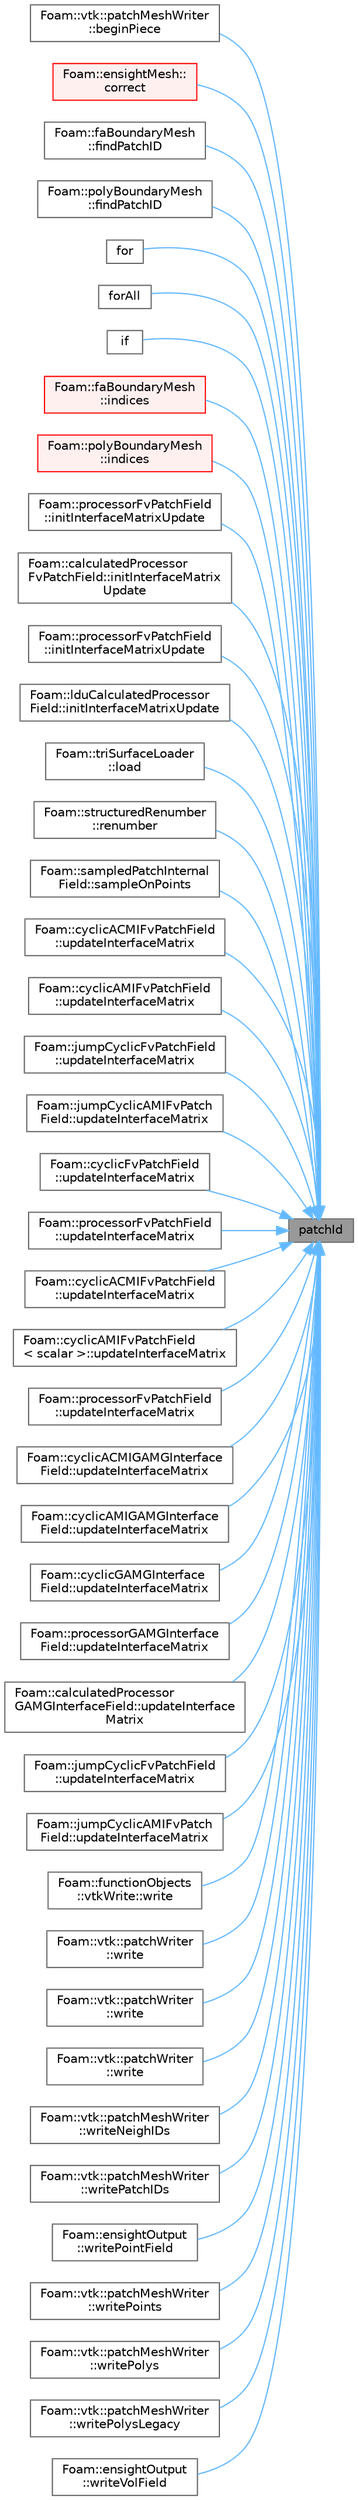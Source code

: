 digraph "patchId"
{
 // LATEX_PDF_SIZE
  bgcolor="transparent";
  edge [fontname=Helvetica,fontsize=10,labelfontname=Helvetica,labelfontsize=10];
  node [fontname=Helvetica,fontsize=10,shape=box,height=0.2,width=0.4];
  rankdir="RL";
  Node1 [id="Node000001",label="patchId",height=0.2,width=0.4,color="gray40", fillcolor="grey60", style="filled", fontcolor="black",tooltip=" "];
  Node1 -> Node2 [id="edge1_Node000001_Node000002",dir="back",color="steelblue1",style="solid",tooltip=" "];
  Node2 [id="Node000002",label="Foam::vtk::patchMeshWriter\l::beginPiece",height=0.2,width=0.4,color="grey40", fillcolor="white", style="filled",URL="$classFoam_1_1vtk_1_1patchMeshWriter.html#a62ac56c4329390559f7e44e66ec821d2",tooltip=" "];
  Node1 -> Node3 [id="edge2_Node000001_Node000003",dir="back",color="steelblue1",style="solid",tooltip=" "];
  Node3 [id="Node000003",label="Foam::ensightMesh::\lcorrect",height=0.2,width=0.4,color="red", fillcolor="#FFF0F0", style="filled",URL="$classFoam_1_1ensightMesh.html#a3ae44b28050c3aa494c1d8e18cf618c1",tooltip=" "];
  Node1 -> Node5 [id="edge3_Node000001_Node000005",dir="back",color="steelblue1",style="solid",tooltip=" "];
  Node5 [id="Node000005",label="Foam::faBoundaryMesh\l::findPatchID",height=0.2,width=0.4,color="grey40", fillcolor="white", style="filled",URL="$classFoam_1_1faBoundaryMesh.html#a4ac5211738c57909bacbb986b6e86985",tooltip=" "];
  Node1 -> Node6 [id="edge4_Node000001_Node000006",dir="back",color="steelblue1",style="solid",tooltip=" "];
  Node6 [id="Node000006",label="Foam::polyBoundaryMesh\l::findPatchID",height=0.2,width=0.4,color="grey40", fillcolor="white", style="filled",URL="$classFoam_1_1polyBoundaryMesh.html#a4ac5211738c57909bacbb986b6e86985",tooltip=" "];
  Node1 -> Node7 [id="edge5_Node000001_Node000007",dir="back",color="steelblue1",style="solid",tooltip=" "];
  Node7 [id="Node000007",label="for",height=0.2,width=0.4,color="grey40", fillcolor="white", style="filled",URL="$convertProcessorPatches_8H.html#a9831daa47ab906d57fbbf61437bb2655",tooltip=" "];
  Node1 -> Node8 [id="edge6_Node000001_Node000008",dir="back",color="steelblue1",style="solid",tooltip=" "];
  Node8 [id="Node000008",label="forAll",height=0.2,width=0.4,color="grey40", fillcolor="white", style="filled",URL="$interrogateWallPatches_8H.html#a06297ebc59c8cf33e217a4c04fc0c416",tooltip=" "];
  Node1 -> Node9 [id="edge7_Node000001_Node000009",dir="back",color="steelblue1",style="solid",tooltip=" "];
  Node9 [id="Node000009",label="if",height=0.2,width=0.4,color="grey40", fillcolor="white", style="filled",URL="$foamToVTK_2convertVolumeFields_8H.html#a02a1cf2d84cf4a50a3b13e9d554ecdea",tooltip=" "];
  Node1 -> Node10 [id="edge8_Node000001_Node000010",dir="back",color="steelblue1",style="solid",tooltip=" "];
  Node10 [id="Node000010",label="Foam::faBoundaryMesh\l::indices",height=0.2,width=0.4,color="red", fillcolor="#FFF0F0", style="filled",URL="$classFoam_1_1faBoundaryMesh.html#aeefe05a8ca2402a7c5d13b764c0cd00d",tooltip=" "];
  Node1 -> Node12 [id="edge9_Node000001_Node000012",dir="back",color="steelblue1",style="solid",tooltip=" "];
  Node12 [id="Node000012",label="Foam::polyBoundaryMesh\l::indices",height=0.2,width=0.4,color="red", fillcolor="#FFF0F0", style="filled",URL="$classFoam_1_1polyBoundaryMesh.html#aeefe05a8ca2402a7c5d13b764c0cd00d",tooltip=" "];
  Node1 -> Node14 [id="edge10_Node000001_Node000014",dir="back",color="steelblue1",style="solid",tooltip=" "];
  Node14 [id="Node000014",label="Foam::processorFvPatchField\l::initInterfaceMatrixUpdate",height=0.2,width=0.4,color="grey40", fillcolor="white", style="filled",URL="$classFoam_1_1processorFvPatchField.html#a4754d61e5d2f16639d626df39704a63b",tooltip=" "];
  Node1 -> Node15 [id="edge11_Node000001_Node000015",dir="back",color="steelblue1",style="solid",tooltip=" "];
  Node15 [id="Node000015",label="Foam::calculatedProcessor\lFvPatchField::initInterfaceMatrix\lUpdate",height=0.2,width=0.4,color="grey40", fillcolor="white", style="filled",URL="$classFoam_1_1calculatedProcessorFvPatchField.html#a202fc6302e594b02bed6e65f27b2d41f",tooltip=" "];
  Node1 -> Node16 [id="edge12_Node000001_Node000016",dir="back",color="steelblue1",style="solid",tooltip=" "];
  Node16 [id="Node000016",label="Foam::processorFvPatchField\l::initInterfaceMatrixUpdate",height=0.2,width=0.4,color="grey40", fillcolor="white", style="filled",URL="$classFoam_1_1processorFvPatchField.html#a202fc6302e594b02bed6e65f27b2d41f",tooltip=" "];
  Node1 -> Node17 [id="edge13_Node000001_Node000017",dir="back",color="steelblue1",style="solid",tooltip=" "];
  Node17 [id="Node000017",label="Foam::lduCalculatedProcessor\lField::initInterfaceMatrixUpdate",height=0.2,width=0.4,color="grey40", fillcolor="white", style="filled",URL="$classFoam_1_1lduCalculatedProcessorField.html#a202fc6302e594b02bed6e65f27b2d41f",tooltip=" "];
  Node1 -> Node18 [id="edge14_Node000001_Node000018",dir="back",color="steelblue1",style="solid",tooltip=" "];
  Node18 [id="Node000018",label="Foam::triSurfaceLoader\l::load",height=0.2,width=0.4,color="grey40", fillcolor="white", style="filled",URL="$classFoam_1_1triSurfaceLoader.html#a4cf9f575a77c838e78b879c005506bd3",tooltip=" "];
  Node1 -> Node19 [id="edge15_Node000001_Node000019",dir="back",color="steelblue1",style="solid",tooltip=" "];
  Node19 [id="Node000019",label="Foam::structuredRenumber\l::renumber",height=0.2,width=0.4,color="grey40", fillcolor="white", style="filled",URL="$classFoam_1_1structuredRenumber.html#a43e03f902cbbeb39d4552a7e1cee9e73",tooltip=" "];
  Node1 -> Node20 [id="edge16_Node000001_Node000020",dir="back",color="steelblue1",style="solid",tooltip=" "];
  Node20 [id="Node000020",label="Foam::sampledPatchInternal\lField::sampleOnPoints",height=0.2,width=0.4,color="grey40", fillcolor="white", style="filled",URL="$classFoam_1_1sampledPatchInternalField.html#a9b24483d4ab63e16a56c5a7f8c350566",tooltip=" "];
  Node1 -> Node21 [id="edge17_Node000001_Node000021",dir="back",color="steelblue1",style="solid",tooltip=" "];
  Node21 [id="Node000021",label="Foam::cyclicACMIFvPatchField\l::updateInterfaceMatrix",height=0.2,width=0.4,color="grey40", fillcolor="white", style="filled",URL="$classFoam_1_1cyclicACMIFvPatchField.html#aa066657d02cdc9950b605c6986bb8c9a",tooltip=" "];
  Node1 -> Node22 [id="edge18_Node000001_Node000022",dir="back",color="steelblue1",style="solid",tooltip=" "];
  Node22 [id="Node000022",label="Foam::cyclicAMIFvPatchField\l::updateInterfaceMatrix",height=0.2,width=0.4,color="grey40", fillcolor="white", style="filled",URL="$classFoam_1_1cyclicAMIFvPatchField.html#aa066657d02cdc9950b605c6986bb8c9a",tooltip=" "];
  Node1 -> Node23 [id="edge19_Node000001_Node000023",dir="back",color="steelblue1",style="solid",tooltip=" "];
  Node23 [id="Node000023",label="Foam::jumpCyclicFvPatchField\l::updateInterfaceMatrix",height=0.2,width=0.4,color="grey40", fillcolor="white", style="filled",URL="$classFoam_1_1jumpCyclicFvPatchField.html#aa066657d02cdc9950b605c6986bb8c9a",tooltip=" "];
  Node1 -> Node24 [id="edge20_Node000001_Node000024",dir="back",color="steelblue1",style="solid",tooltip=" "];
  Node24 [id="Node000024",label="Foam::jumpCyclicAMIFvPatch\lField::updateInterfaceMatrix",height=0.2,width=0.4,color="grey40", fillcolor="white", style="filled",URL="$classFoam_1_1jumpCyclicAMIFvPatchField.html#aa066657d02cdc9950b605c6986bb8c9a",tooltip=" "];
  Node1 -> Node25 [id="edge21_Node000001_Node000025",dir="back",color="steelblue1",style="solid",tooltip=" "];
  Node25 [id="Node000025",label="Foam::cyclicFvPatchField\l::updateInterfaceMatrix",height=0.2,width=0.4,color="grey40", fillcolor="white", style="filled",URL="$classFoam_1_1cyclicFvPatchField.html#af7cb05111de5ee07d15a70b7593aafcc",tooltip=" "];
  Node1 -> Node26 [id="edge22_Node000001_Node000026",dir="back",color="steelblue1",style="solid",tooltip=" "];
  Node26 [id="Node000026",label="Foam::processorFvPatchField\l::updateInterfaceMatrix",height=0.2,width=0.4,color="grey40", fillcolor="white", style="filled",URL="$classFoam_1_1processorFvPatchField.html#af7cb05111de5ee07d15a70b7593aafcc",tooltip=" "];
  Node1 -> Node27 [id="edge23_Node000001_Node000027",dir="back",color="steelblue1",style="solid",tooltip=" "];
  Node27 [id="Node000027",label="Foam::cyclicACMIFvPatchField\l::updateInterfaceMatrix",height=0.2,width=0.4,color="grey40", fillcolor="white", style="filled",URL="$classFoam_1_1cyclicACMIFvPatchField.html#a3bd1e31024772fd507dde7a7ca9bacdf",tooltip=" "];
  Node1 -> Node28 [id="edge24_Node000001_Node000028",dir="back",color="steelblue1",style="solid",tooltip=" "];
  Node28 [id="Node000028",label="Foam::cyclicAMIFvPatchField\l\< scalar \>::updateInterfaceMatrix",height=0.2,width=0.4,color="grey40", fillcolor="white", style="filled",URL="$classFoam_1_1cyclicAMIFvPatchField.html#a3bd1e31024772fd507dde7a7ca9bacdf",tooltip=" "];
  Node1 -> Node29 [id="edge25_Node000001_Node000029",dir="back",color="steelblue1",style="solid",tooltip=" "];
  Node29 [id="Node000029",label="Foam::processorFvPatchField\l::updateInterfaceMatrix",height=0.2,width=0.4,color="grey40", fillcolor="white", style="filled",URL="$classFoam_1_1processorFvPatchField.html#a3bd1e31024772fd507dde7a7ca9bacdf",tooltip=" "];
  Node1 -> Node30 [id="edge26_Node000001_Node000030",dir="back",color="steelblue1",style="solid",tooltip=" "];
  Node30 [id="Node000030",label="Foam::cyclicACMIGAMGInterface\lField::updateInterfaceMatrix",height=0.2,width=0.4,color="grey40", fillcolor="white", style="filled",URL="$classFoam_1_1cyclicACMIGAMGInterfaceField.html#a3bd1e31024772fd507dde7a7ca9bacdf",tooltip=" "];
  Node1 -> Node31 [id="edge27_Node000001_Node000031",dir="back",color="steelblue1",style="solid",tooltip=" "];
  Node31 [id="Node000031",label="Foam::cyclicAMIGAMGInterface\lField::updateInterfaceMatrix",height=0.2,width=0.4,color="grey40", fillcolor="white", style="filled",URL="$classFoam_1_1cyclicAMIGAMGInterfaceField.html#a3bd1e31024772fd507dde7a7ca9bacdf",tooltip=" "];
  Node1 -> Node32 [id="edge28_Node000001_Node000032",dir="back",color="steelblue1",style="solid",tooltip=" "];
  Node32 [id="Node000032",label="Foam::cyclicGAMGInterface\lField::updateInterfaceMatrix",height=0.2,width=0.4,color="grey40", fillcolor="white", style="filled",URL="$classFoam_1_1cyclicGAMGInterfaceField.html#a3bd1e31024772fd507dde7a7ca9bacdf",tooltip=" "];
  Node1 -> Node33 [id="edge29_Node000001_Node000033",dir="back",color="steelblue1",style="solid",tooltip=" "];
  Node33 [id="Node000033",label="Foam::processorGAMGInterface\lField::updateInterfaceMatrix",height=0.2,width=0.4,color="grey40", fillcolor="white", style="filled",URL="$classFoam_1_1processorGAMGInterfaceField.html#a3bd1e31024772fd507dde7a7ca9bacdf",tooltip=" "];
  Node1 -> Node34 [id="edge30_Node000001_Node000034",dir="back",color="steelblue1",style="solid",tooltip=" "];
  Node34 [id="Node000034",label="Foam::calculatedProcessor\lGAMGInterfaceField::updateInterface\lMatrix",height=0.2,width=0.4,color="grey40", fillcolor="white", style="filled",URL="$classFoam_1_1calculatedProcessorGAMGInterfaceField.html#a3bd1e31024772fd507dde7a7ca9bacdf",tooltip=" "];
  Node1 -> Node35 [id="edge31_Node000001_Node000035",dir="back",color="steelblue1",style="solid",tooltip=" "];
  Node35 [id="Node000035",label="Foam::jumpCyclicFvPatchField\l::updateInterfaceMatrix",height=0.2,width=0.4,color="grey40", fillcolor="white", style="filled",URL="$classFoam_1_1jumpCyclicFvPatchField.html#af400346bec8cd311fe4f7ea6a2a6aee2",tooltip=" "];
  Node1 -> Node36 [id="edge32_Node000001_Node000036",dir="back",color="steelblue1",style="solid",tooltip=" "];
  Node36 [id="Node000036",label="Foam::jumpCyclicAMIFvPatch\lField::updateInterfaceMatrix",height=0.2,width=0.4,color="grey40", fillcolor="white", style="filled",URL="$classFoam_1_1jumpCyclicAMIFvPatchField.html#af400346bec8cd311fe4f7ea6a2a6aee2",tooltip=" "];
  Node1 -> Node37 [id="edge33_Node000001_Node000037",dir="back",color="steelblue1",style="solid",tooltip=" "];
  Node37 [id="Node000037",label="Foam::functionObjects\l::vtkWrite::write",height=0.2,width=0.4,color="grey40", fillcolor="white", style="filled",URL="$classFoam_1_1functionObjects_1_1vtkWrite.html#ae8f6374e29a250261b3979bbd6e5cb40",tooltip=" "];
  Node1 -> Node38 [id="edge34_Node000001_Node000038",dir="back",color="steelblue1",style="solid",tooltip=" "];
  Node38 [id="Node000038",label="Foam::vtk::patchWriter\l::write",height=0.2,width=0.4,color="grey40", fillcolor="white", style="filled",URL="$classFoam_1_1vtk_1_1patchWriter.html#a9df063b912ec01a3418ada2734de665d",tooltip=" "];
  Node1 -> Node39 [id="edge35_Node000001_Node000039",dir="back",color="steelblue1",style="solid",tooltip=" "];
  Node39 [id="Node000039",label="Foam::vtk::patchWriter\l::write",height=0.2,width=0.4,color="grey40", fillcolor="white", style="filled",URL="$classFoam_1_1vtk_1_1patchWriter.html#ac9c014eb73b7df49897e7f337fad99f4",tooltip=" "];
  Node1 -> Node40 [id="edge36_Node000001_Node000040",dir="back",color="steelblue1",style="solid",tooltip=" "];
  Node40 [id="Node000040",label="Foam::vtk::patchWriter\l::write",height=0.2,width=0.4,color="grey40", fillcolor="white", style="filled",URL="$classFoam_1_1vtk_1_1patchWriter.html#a106fd6435f1384179c821583f7c4e3fa",tooltip=" "];
  Node1 -> Node41 [id="edge37_Node000001_Node000041",dir="back",color="steelblue1",style="solid",tooltip=" "];
  Node41 [id="Node000041",label="Foam::vtk::patchMeshWriter\l::writeNeighIDs",height=0.2,width=0.4,color="grey40", fillcolor="white", style="filled",URL="$classFoam_1_1vtk_1_1patchMeshWriter.html#a2ca452540ac5e99596baccef70f607e4",tooltip=" "];
  Node1 -> Node42 [id="edge38_Node000001_Node000042",dir="back",color="steelblue1",style="solid",tooltip=" "];
  Node42 [id="Node000042",label="Foam::vtk::patchMeshWriter\l::writePatchIDs",height=0.2,width=0.4,color="grey40", fillcolor="white", style="filled",URL="$classFoam_1_1vtk_1_1patchMeshWriter.html#ac98681567ddd5f06fbdeead593e77914",tooltip=" "];
  Node1 -> Node43 [id="edge39_Node000001_Node000043",dir="back",color="steelblue1",style="solid",tooltip=" "];
  Node43 [id="Node000043",label="Foam::ensightOutput\l::writePointField",height=0.2,width=0.4,color="grey40", fillcolor="white", style="filled",URL="$namespaceFoam_1_1ensightOutput.html#acac69be5ad7b67e88ef1ecbd095817b3",tooltip=" "];
  Node1 -> Node44 [id="edge40_Node000001_Node000044",dir="back",color="steelblue1",style="solid",tooltip=" "];
  Node44 [id="Node000044",label="Foam::vtk::patchMeshWriter\l::writePoints",height=0.2,width=0.4,color="grey40", fillcolor="white", style="filled",URL="$classFoam_1_1vtk_1_1patchMeshWriter.html#ab50e9ffefcb79a9a0dd6ab10d7a45757",tooltip=" "];
  Node1 -> Node45 [id="edge41_Node000001_Node000045",dir="back",color="steelblue1",style="solid",tooltip=" "];
  Node45 [id="Node000045",label="Foam::vtk::patchMeshWriter\l::writePolys",height=0.2,width=0.4,color="grey40", fillcolor="white", style="filled",URL="$classFoam_1_1vtk_1_1patchMeshWriter.html#a43d4d417dfabe40e1c65858be59adbb3",tooltip=" "];
  Node1 -> Node46 [id="edge42_Node000001_Node000046",dir="back",color="steelblue1",style="solid",tooltip=" "];
  Node46 [id="Node000046",label="Foam::vtk::patchMeshWriter\l::writePolysLegacy",height=0.2,width=0.4,color="grey40", fillcolor="white", style="filled",URL="$classFoam_1_1vtk_1_1patchMeshWriter.html#afe3084b2cfad78d0e79f8adfff5e3202",tooltip=" "];
  Node1 -> Node47 [id="edge43_Node000001_Node000047",dir="back",color="steelblue1",style="solid",tooltip=" "];
  Node47 [id="Node000047",label="Foam::ensightOutput\l::writeVolField",height=0.2,width=0.4,color="grey40", fillcolor="white", style="filled",URL="$namespaceFoam_1_1ensightOutput.html#adfb3270b8314d2e3b6b4573a2e07165a",tooltip=" "];
}
